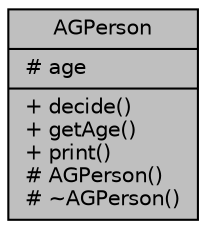 digraph "AGPerson"
{
  edge [fontname="Helvetica",fontsize="10",labelfontname="Helvetica",labelfontsize="10"];
  node [fontname="Helvetica",fontsize="10",shape=record];
  Node3 [label="{AGPerson\n|# age\l|+ decide()\l+ getAge()\l+ print()\l# AGPerson()\l# ~AGPerson()\l}",height=0.2,width=0.4,color="black", fillcolor="grey75", style="filled", fontcolor="black"];
}

